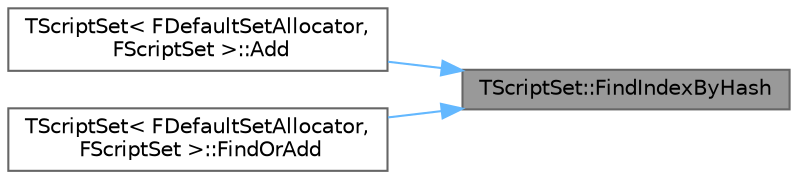 digraph "TScriptSet::FindIndexByHash"
{
 // INTERACTIVE_SVG=YES
 // LATEX_PDF_SIZE
  bgcolor="transparent";
  edge [fontname=Helvetica,fontsize=10,labelfontname=Helvetica,labelfontsize=10];
  node [fontname=Helvetica,fontsize=10,shape=box,height=0.2,width=0.4];
  rankdir="RL";
  Node1 [id="Node000001",label="TScriptSet::FindIndexByHash",height=0.2,width=0.4,color="gray40", fillcolor="grey60", style="filled", fontcolor="black",tooltip=" "];
  Node1 -> Node2 [id="edge1_Node000001_Node000002",dir="back",color="steelblue1",style="solid",tooltip=" "];
  Node2 [id="Node000002",label="TScriptSet\< FDefaultSetAllocator,\l FScriptSet \>::Add",height=0.2,width=0.4,color="grey40", fillcolor="white", style="filled",URL="$d8/d49/classTScriptSet.html#a9e5817972a7426a830fe5bf5aee0ba83",tooltip=" "];
  Node1 -> Node3 [id="edge2_Node000001_Node000003",dir="back",color="steelblue1",style="solid",tooltip=" "];
  Node3 [id="Node000003",label="TScriptSet\< FDefaultSetAllocator,\l FScriptSet \>::FindOrAdd",height=0.2,width=0.4,color="grey40", fillcolor="white", style="filled",URL="$d8/d49/classTScriptSet.html#adc78497db920ee82e0714394988a21b0",tooltip=" "];
}
